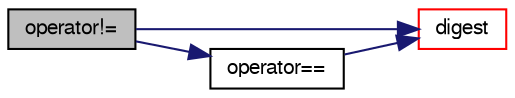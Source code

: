 digraph "operator!="
{
  bgcolor="transparent";
  edge [fontname="FreeSans",fontsize="10",labelfontname="FreeSans",labelfontsize="10"];
  node [fontname="FreeSans",fontsize="10",shape=record];
  rankdir="LR";
  Node68 [label="operator!=",height=0.2,width=0.4,color="black", fillcolor="grey75", style="filled", fontcolor="black"];
  Node68 -> Node69 [color="midnightblue",fontsize="10",style="solid",fontname="FreeSans"];
  Node69 [label="digest",height=0.2,width=0.4,color="red",URL="$a27734.html#af9550b0daa727a03da4e14682a3bd7e5",tooltip="Calculate current digest from appended data. "];
  Node68 -> Node71 [color="midnightblue",fontsize="10",style="solid",fontname="FreeSans"];
  Node71 [label="operator==",height=0.2,width=0.4,color="black",URL="$a27734.html#a1afe9438b8d75d2e260af13315ee4bda",tooltip="Equality operator, compares digests. "];
  Node71 -> Node69 [color="midnightblue",fontsize="10",style="solid",fontname="FreeSans"];
}
